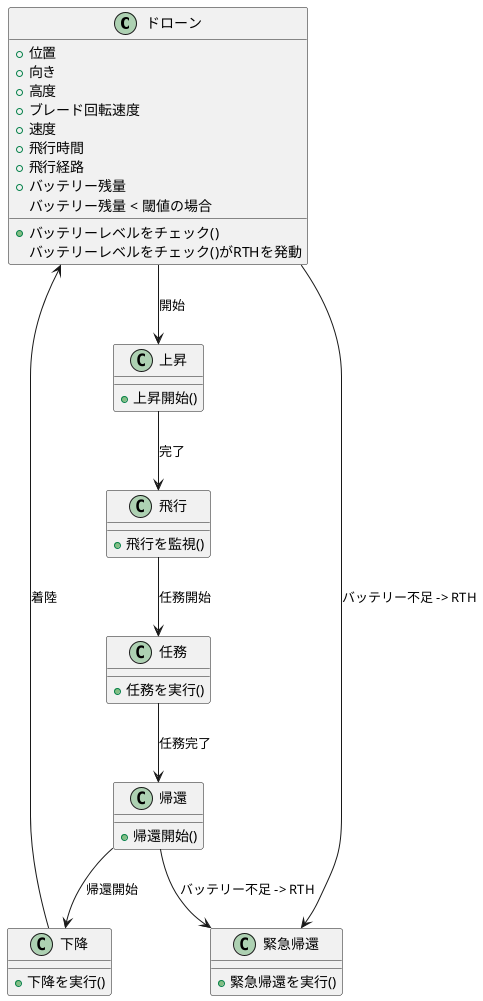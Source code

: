 @startuml クラス図
class ドローン {
  +位置
  +向き
  +高度
  +ブレード回転速度
  +速度
  +飛行時間
  +飛行経路
  +バッテリー残量
  +バッテリーレベルをチェック()
}

class 上昇 {
  +上昇開始()
}

class 飛行 {
  +飛行を監視()
}

class 任務 {
  +任務を実行()
}

class 帰還 {
  +帰還開始()
}

class 下降 {
  +下降を実行()
}

class 緊急帰還 {
  +緊急帰還を実行()
}

ドローン --> 上昇 : 開始
上昇 --> 飛行 : 完了
飛行 --> 任務 : 任務開始
任務 --> 帰還 : 任務完了
帰還 --> 下降 : 帰還開始
下降 --> ドローン : 着陸
ドローン --> 緊急帰還 : バッテリー不足 -> RTH
帰還 --> 緊急帰還 : バッテリー不足 -> RTH

ドローン : バッテリー残量 < 閾値の場合
ドローン : バッテリーレベルをチェック()がRTHを発動
@enduml
